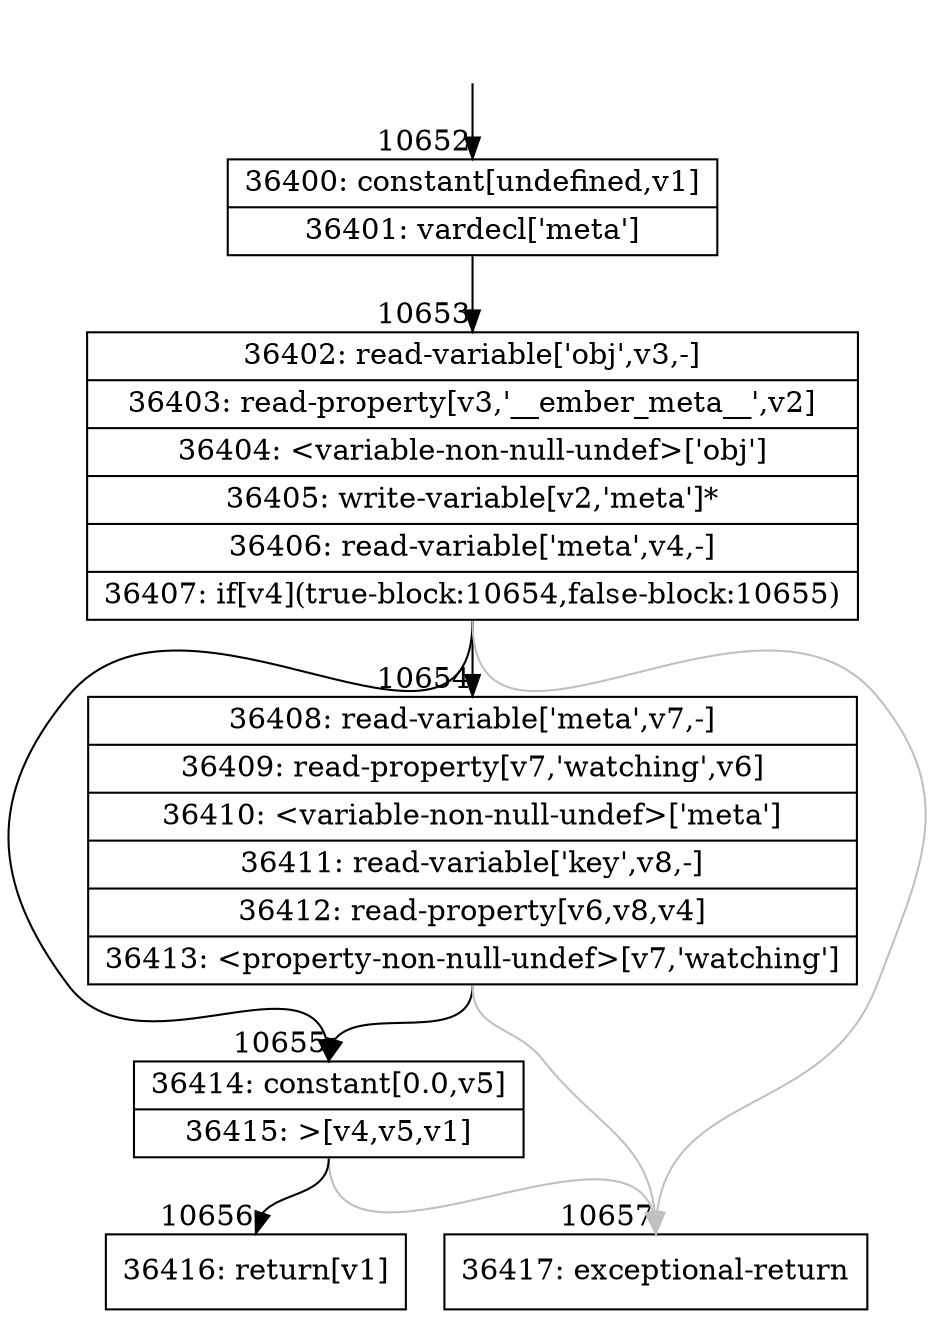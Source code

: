 digraph {
rankdir="TD"
BB_entry894[shape=none,label=""];
BB_entry894 -> BB10652 [tailport=s, headport=n, headlabel="    10652"]
BB10652 [shape=record label="{36400: constant[undefined,v1]|36401: vardecl['meta']}" ] 
BB10652 -> BB10653 [tailport=s, headport=n, headlabel="      10653"]
BB10653 [shape=record label="{36402: read-variable['obj',v3,-]|36403: read-property[v3,'__ember_meta__',v2]|36404: \<variable-non-null-undef\>['obj']|36405: write-variable[v2,'meta']*|36406: read-variable['meta',v4,-]|36407: if[v4](true-block:10654,false-block:10655)}" ] 
BB10653 -> BB10655 [tailport=s, headport=n, headlabel="      10655"]
BB10653 -> BB10654 [tailport=s, headport=n, headlabel="      10654"]
BB10653 -> BB10657 [tailport=s, headport=n, color=gray, headlabel="      10657"]
BB10654 [shape=record label="{36408: read-variable['meta',v7,-]|36409: read-property[v7,'watching',v6]|36410: \<variable-non-null-undef\>['meta']|36411: read-variable['key',v8,-]|36412: read-property[v6,v8,v4]|36413: \<property-non-null-undef\>[v7,'watching']}" ] 
BB10654 -> BB10655 [tailport=s, headport=n]
BB10654 -> BB10657 [tailport=s, headport=n, color=gray]
BB10655 [shape=record label="{36414: constant[0.0,v5]|36415: \>[v4,v5,v1]}" ] 
BB10655 -> BB10656 [tailport=s, headport=n, headlabel="      10656"]
BB10655 -> BB10657 [tailport=s, headport=n, color=gray]
BB10656 [shape=record label="{36416: return[v1]}" ] 
BB10657 [shape=record label="{36417: exceptional-return}" ] 
//#$~ 18955
}
